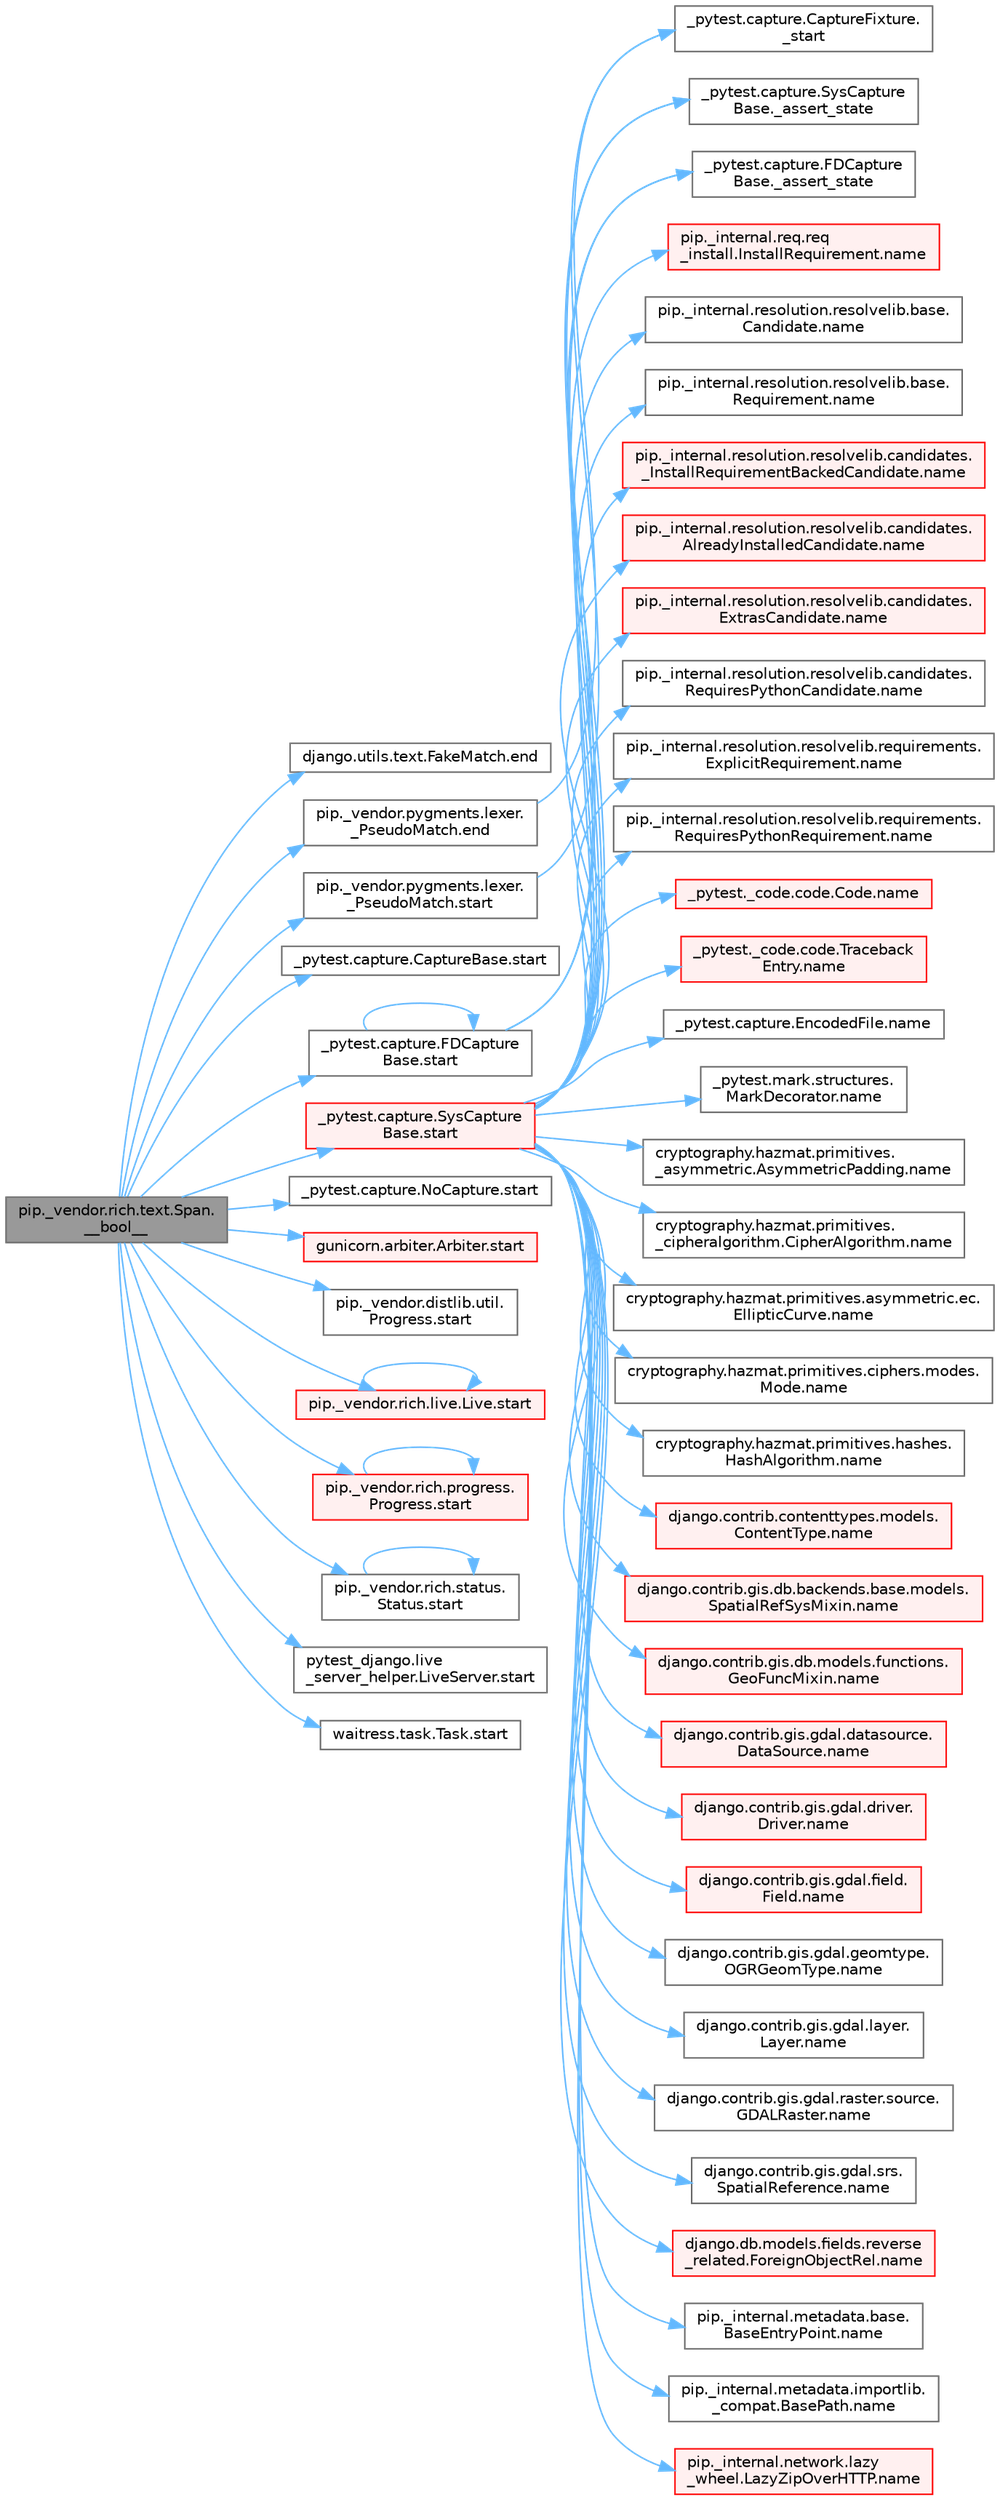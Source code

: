 digraph "pip._vendor.rich.text.Span.__bool__"
{
 // LATEX_PDF_SIZE
  bgcolor="transparent";
  edge [fontname=Helvetica,fontsize=10,labelfontname=Helvetica,labelfontsize=10];
  node [fontname=Helvetica,fontsize=10,shape=box,height=0.2,width=0.4];
  rankdir="LR";
  Node1 [id="Node000001",label="pip._vendor.rich.text.Span.\l__bool__",height=0.2,width=0.4,color="gray40", fillcolor="grey60", style="filled", fontcolor="black",tooltip=" "];
  Node1 -> Node2 [id="edge1_Node000001_Node000002",color="steelblue1",style="solid",tooltip=" "];
  Node2 [id="Node000002",label="django.utils.text.FakeMatch.end",height=0.2,width=0.4,color="grey40", fillcolor="white", style="filled",URL="$classdjango_1_1utils_1_1text_1_1_fake_match.html#aeb1a0bbdd0b2649b96adb2560786a0f2",tooltip=" "];
  Node1 -> Node3 [id="edge2_Node000001_Node000003",color="steelblue1",style="solid",tooltip=" "];
  Node3 [id="Node000003",label="pip._vendor.pygments.lexer.\l_PseudoMatch.end",height=0.2,width=0.4,color="grey40", fillcolor="white", style="filled",URL="$classpip_1_1__vendor_1_1pygments_1_1lexer_1_1___pseudo_match.html#ab690fc51ad8c674078fc4e53b5124f9e",tooltip=" "];
  Node3 -> Node4 [id="edge3_Node000003_Node000004",color="steelblue1",style="solid",tooltip=" "];
  Node4 [id="Node000004",label="_pytest.capture.CaptureFixture.\l_start",height=0.2,width=0.4,color="grey40", fillcolor="white", style="filled",URL="$class__pytest_1_1capture_1_1_capture_fixture.html#af24955a9ae79b3e0988d7b45317bd190",tooltip=" "];
  Node1 -> Node5 [id="edge4_Node000001_Node000005",color="steelblue1",style="solid",tooltip=" "];
  Node5 [id="Node000005",label="_pytest.capture.CaptureBase.start",height=0.2,width=0.4,color="grey40", fillcolor="white", style="filled",URL="$class__pytest_1_1capture_1_1_capture_base.html#aa950255d21f396239be8f4f8ce14e8c9",tooltip=" "];
  Node1 -> Node6 [id="edge5_Node000001_Node000006",color="steelblue1",style="solid",tooltip=" "];
  Node6 [id="Node000006",label="_pytest.capture.FDCapture\lBase.start",height=0.2,width=0.4,color="grey40", fillcolor="white", style="filled",URL="$class__pytest_1_1capture_1_1_f_d_capture_base.html#a2222a82f00c20f3946eaa6d6830b2acb",tooltip=" "];
  Node6 -> Node7 [id="edge6_Node000006_Node000007",color="steelblue1",style="solid",tooltip=" "];
  Node7 [id="Node000007",label="_pytest.capture.FDCapture\lBase._assert_state",height=0.2,width=0.4,color="grey40", fillcolor="white", style="filled",URL="$class__pytest_1_1capture_1_1_f_d_capture_base.html#a971704bfb89c0148c29c743bb0542c42",tooltip=" "];
  Node6 -> Node8 [id="edge7_Node000006_Node000008",color="steelblue1",style="solid",tooltip=" "];
  Node8 [id="Node000008",label="_pytest.capture.SysCapture\lBase._assert_state",height=0.2,width=0.4,color="grey40", fillcolor="white", style="filled",URL="$class__pytest_1_1capture_1_1_sys_capture_base.html#a293507aee8f3b635c10e6f40da524335",tooltip=" "];
  Node6 -> Node6 [id="edge8_Node000006_Node000006",color="steelblue1",style="solid",tooltip=" "];
  Node1 -> Node9 [id="edge9_Node000001_Node000009",color="steelblue1",style="solid",tooltip=" "];
  Node9 [id="Node000009",label="_pytest.capture.NoCapture.start",height=0.2,width=0.4,color="grey40", fillcolor="white", style="filled",URL="$class__pytest_1_1capture_1_1_no_capture.html#a4bf9401cf575894cabf249a3d0d358e1",tooltip=" "];
  Node1 -> Node10 [id="edge10_Node000001_Node000010",color="steelblue1",style="solid",tooltip=" "];
  Node10 [id="Node000010",label="_pytest.capture.SysCapture\lBase.start",height=0.2,width=0.4,color="red", fillcolor="#FFF0F0", style="filled",URL="$class__pytest_1_1capture_1_1_sys_capture_base.html#a6b073e20650b42405958221a49a44f1b",tooltip=" "];
  Node10 -> Node7 [id="edge11_Node000010_Node000007",color="steelblue1",style="solid",tooltip=" "];
  Node10 -> Node8 [id="edge12_Node000010_Node000008",color="steelblue1",style="solid",tooltip=" "];
  Node10 -> Node11 [id="edge13_Node000010_Node000011",color="steelblue1",style="solid",tooltip=" "];
  Node11 [id="Node000011",label="_pytest._code.code.Code.name",height=0.2,width=0.4,color="red", fillcolor="#FFF0F0", style="filled",URL="$class__pytest_1_1__code_1_1code_1_1_code.html#a1f3cbc53ca6df4a1bab12183694b6e78",tooltip=" "];
  Node10 -> Node23 [id="edge14_Node000010_Node000023",color="steelblue1",style="solid",tooltip=" "];
  Node23 [id="Node000023",label="_pytest._code.code.Traceback\lEntry.name",height=0.2,width=0.4,color="red", fillcolor="#FFF0F0", style="filled",URL="$class__pytest_1_1__code_1_1code_1_1_traceback_entry.html#a106b95c0753f41669fbfb8ee4c11ad3d",tooltip=" "];
  Node10 -> Node25 [id="edge15_Node000010_Node000025",color="steelblue1",style="solid",tooltip=" "];
  Node25 [id="Node000025",label="_pytest.capture.EncodedFile.name",height=0.2,width=0.4,color="grey40", fillcolor="white", style="filled",URL="$class__pytest_1_1capture_1_1_encoded_file.html#a738c73b5de21c7261d9e51f71e4f0397",tooltip=" "];
  Node10 -> Node26 [id="edge16_Node000010_Node000026",color="steelblue1",style="solid",tooltip=" "];
  Node26 [id="Node000026",label="_pytest.mark.structures.\lMarkDecorator.name",height=0.2,width=0.4,color="grey40", fillcolor="white", style="filled",URL="$class__pytest_1_1mark_1_1structures_1_1_mark_decorator.html#ae8f66760cda125450e0e3bd38689c72f",tooltip=" "];
  Node10 -> Node27 [id="edge17_Node000010_Node000027",color="steelblue1",style="solid",tooltip=" "];
  Node27 [id="Node000027",label="cryptography.hazmat.primitives.\l_asymmetric.AsymmetricPadding.name",height=0.2,width=0.4,color="grey40", fillcolor="white", style="filled",URL="$classcryptography_1_1hazmat_1_1primitives_1_1__asymmetric_1_1_asymmetric_padding.html#a8f72e8284cb336861a873ed5ce0e39b5",tooltip=" "];
  Node10 -> Node28 [id="edge18_Node000010_Node000028",color="steelblue1",style="solid",tooltip=" "];
  Node28 [id="Node000028",label="cryptography.hazmat.primitives.\l_cipheralgorithm.CipherAlgorithm.name",height=0.2,width=0.4,color="grey40", fillcolor="white", style="filled",URL="$classcryptography_1_1hazmat_1_1primitives_1_1__cipheralgorithm_1_1_cipher_algorithm.html#a50567a5c3388450ab7aa883ab34a1ac7",tooltip=" "];
  Node10 -> Node29 [id="edge19_Node000010_Node000029",color="steelblue1",style="solid",tooltip=" "];
  Node29 [id="Node000029",label="cryptography.hazmat.primitives.asymmetric.ec.\lEllipticCurve.name",height=0.2,width=0.4,color="grey40", fillcolor="white", style="filled",URL="$classcryptography_1_1hazmat_1_1primitives_1_1asymmetric_1_1ec_1_1_elliptic_curve.html#a2775c4e945309a6c7ea33dace1698a60",tooltip=" "];
  Node10 -> Node30 [id="edge20_Node000010_Node000030",color="steelblue1",style="solid",tooltip=" "];
  Node30 [id="Node000030",label="cryptography.hazmat.primitives.ciphers.modes.\lMode.name",height=0.2,width=0.4,color="grey40", fillcolor="white", style="filled",URL="$classcryptography_1_1hazmat_1_1primitives_1_1ciphers_1_1modes_1_1_mode.html#a99d93fd1370a2abbb5bb5cffbd5ff0f7",tooltip=" "];
  Node10 -> Node31 [id="edge21_Node000010_Node000031",color="steelblue1",style="solid",tooltip=" "];
  Node31 [id="Node000031",label="cryptography.hazmat.primitives.hashes.\lHashAlgorithm.name",height=0.2,width=0.4,color="grey40", fillcolor="white", style="filled",URL="$classcryptography_1_1hazmat_1_1primitives_1_1hashes_1_1_hash_algorithm.html#a42c7e1582d9b46a015774af9e5cbbb0b",tooltip=" "];
  Node10 -> Node32 [id="edge22_Node000010_Node000032",color="steelblue1",style="solid",tooltip=" "];
  Node32 [id="Node000032",label="django.contrib.contenttypes.models.\lContentType.name",height=0.2,width=0.4,color="red", fillcolor="#FFF0F0", style="filled",URL="$classdjango_1_1contrib_1_1contenttypes_1_1models_1_1_content_type.html#a305b62f56597bb2e4823dcf5e6ccdcf8",tooltip=" "];
  Node10 -> Node34 [id="edge23_Node000010_Node000034",color="steelblue1",style="solid",tooltip=" "];
  Node34 [id="Node000034",label="django.contrib.gis.db.backends.base.models.\lSpatialRefSysMixin.name",height=0.2,width=0.4,color="red", fillcolor="#FFF0F0", style="filled",URL="$classdjango_1_1contrib_1_1gis_1_1db_1_1backends_1_1base_1_1models_1_1_spatial_ref_sys_mixin.html#a56fe36e786b49160249395f453dd1cab",tooltip=" "];
  Node10 -> Node64 [id="edge24_Node000010_Node000064",color="steelblue1",style="solid",tooltip=" "];
  Node64 [id="Node000064",label="django.contrib.gis.db.models.functions.\lGeoFuncMixin.name",height=0.2,width=0.4,color="red", fillcolor="#FFF0F0", style="filled",URL="$classdjango_1_1contrib_1_1gis_1_1db_1_1models_1_1functions_1_1_geo_func_mixin.html#adeeb6b2c9db337396468712e919af622",tooltip=" "];
  Node10 -> Node65 [id="edge25_Node000010_Node000065",color="steelblue1",style="solid",tooltip=" "];
  Node65 [id="Node000065",label="django.contrib.gis.gdal.datasource.\lDataSource.name",height=0.2,width=0.4,color="red", fillcolor="#FFF0F0", style="filled",URL="$classdjango_1_1contrib_1_1gis_1_1gdal_1_1datasource_1_1_data_source.html#aaa98728c7ef6f4d96c689550e8af3ed5",tooltip=" "];
  Node10 -> Node79 [id="edge26_Node000010_Node000079",color="steelblue1",style="solid",tooltip=" "];
  Node79 [id="Node000079",label="django.contrib.gis.gdal.driver.\lDriver.name",height=0.2,width=0.4,color="red", fillcolor="#FFF0F0", style="filled",URL="$classdjango_1_1contrib_1_1gis_1_1gdal_1_1driver_1_1_driver.html#aaa5d4d1b9fd762839db84d1e56e36b7f",tooltip=" "];
  Node10 -> Node80 [id="edge27_Node000010_Node000080",color="steelblue1",style="solid",tooltip=" "];
  Node80 [id="Node000080",label="django.contrib.gis.gdal.field.\lField.name",height=0.2,width=0.4,color="red", fillcolor="#FFF0F0", style="filled",URL="$classdjango_1_1contrib_1_1gis_1_1gdal_1_1field_1_1_field.html#a28a3b0af5006d5abf34d5b1497011368",tooltip=" "];
  Node10 -> Node81 [id="edge28_Node000010_Node000081",color="steelblue1",style="solid",tooltip=" "];
  Node81 [id="Node000081",label="django.contrib.gis.gdal.geomtype.\lOGRGeomType.name",height=0.2,width=0.4,color="grey40", fillcolor="white", style="filled",URL="$classdjango_1_1contrib_1_1gis_1_1gdal_1_1geomtype_1_1_o_g_r_geom_type.html#a719b3100682ab8df79fd8a2484163b8e",tooltip=" "];
  Node10 -> Node82 [id="edge29_Node000010_Node000082",color="steelblue1",style="solid",tooltip=" "];
  Node82 [id="Node000082",label="django.contrib.gis.gdal.layer.\lLayer.name",height=0.2,width=0.4,color="grey40", fillcolor="white", style="filled",URL="$classdjango_1_1contrib_1_1gis_1_1gdal_1_1layer_1_1_layer.html#a53791d8e2fe8b1ca86b426a625e7d66c",tooltip=" "];
  Node10 -> Node83 [id="edge30_Node000010_Node000083",color="steelblue1",style="solid",tooltip=" "];
  Node83 [id="Node000083",label="django.contrib.gis.gdal.raster.source.\lGDALRaster.name",height=0.2,width=0.4,color="grey40", fillcolor="white", style="filled",URL="$classdjango_1_1contrib_1_1gis_1_1gdal_1_1raster_1_1source_1_1_g_d_a_l_raster.html#a6cca2a8eca0ab4ff2e89f0f0cce590d1",tooltip=" "];
  Node10 -> Node84 [id="edge31_Node000010_Node000084",color="steelblue1",style="solid",tooltip=" "];
  Node84 [id="Node000084",label="django.contrib.gis.gdal.srs.\lSpatialReference.name",height=0.2,width=0.4,color="grey40", fillcolor="white", style="filled",URL="$classdjango_1_1contrib_1_1gis_1_1gdal_1_1srs_1_1_spatial_reference.html#ac2c9d37b41ae1a91ca63a7046590d603",tooltip=" "];
  Node10 -> Node85 [id="edge32_Node000010_Node000085",color="steelblue1",style="solid",tooltip=" "];
  Node85 [id="Node000085",label="django.db.models.fields.reverse\l_related.ForeignObjectRel.name",height=0.2,width=0.4,color="red", fillcolor="#FFF0F0", style="filled",URL="$classdjango_1_1db_1_1models_1_1fields_1_1reverse__related_1_1_foreign_object_rel.html#a5c0c2387142987d2c9582e677e90b5d7",tooltip=" "];
  Node10 -> Node396 [id="edge33_Node000010_Node000396",color="steelblue1",style="solid",tooltip=" "];
  Node396 [id="Node000396",label="pip._internal.metadata.base.\lBaseEntryPoint.name",height=0.2,width=0.4,color="grey40", fillcolor="white", style="filled",URL="$classpip_1_1__internal_1_1metadata_1_1base_1_1_base_entry_point.html#acd0c7299966258aeb0876da26520233d",tooltip=" "];
  Node10 -> Node397 [id="edge34_Node000010_Node000397",color="steelblue1",style="solid",tooltip=" "];
  Node397 [id="Node000397",label="pip._internal.metadata.importlib.\l_compat.BasePath.name",height=0.2,width=0.4,color="grey40", fillcolor="white", style="filled",URL="$classpip_1_1__internal_1_1metadata_1_1importlib_1_1__compat_1_1_base_path.html#aa5b4e00be6be00e1bd599909ae50bc00",tooltip=" "];
  Node10 -> Node398 [id="edge35_Node000010_Node000398",color="steelblue1",style="solid",tooltip=" "];
  Node398 [id="Node000398",label="pip._internal.network.lazy\l_wheel.LazyZipOverHTTP.name",height=0.2,width=0.4,color="red", fillcolor="#FFF0F0", style="filled",URL="$classpip_1_1__internal_1_1network_1_1lazy__wheel_1_1_lazy_zip_over_h_t_t_p.html#a59403bb703d375caa6c1dda7573257a1",tooltip=" "];
  Node10 -> Node399 [id="edge36_Node000010_Node000399",color="steelblue1",style="solid",tooltip=" "];
  Node399 [id="Node000399",label="pip._internal.req.req\l_install.InstallRequirement.name",height=0.2,width=0.4,color="red", fillcolor="#FFF0F0", style="filled",URL="$classpip_1_1__internal_1_1req_1_1req__install_1_1_install_requirement.html#a6b019e16ae98576ae64c68e0f5824e34",tooltip=" "];
  Node10 -> Node407 [id="edge37_Node000010_Node000407",color="steelblue1",style="solid",tooltip=" "];
  Node407 [id="Node000407",label="pip._internal.resolution.resolvelib.base.\lCandidate.name",height=0.2,width=0.4,color="grey40", fillcolor="white", style="filled",URL="$classpip_1_1__internal_1_1resolution_1_1resolvelib_1_1base_1_1_candidate.html#a7000e68e912182072a011f9df0c142ee",tooltip=" "];
  Node10 -> Node408 [id="edge38_Node000010_Node000408",color="steelblue1",style="solid",tooltip=" "];
  Node408 [id="Node000408",label="pip._internal.resolution.resolvelib.base.\lRequirement.name",height=0.2,width=0.4,color="grey40", fillcolor="white", style="filled",URL="$classpip_1_1__internal_1_1resolution_1_1resolvelib_1_1base_1_1_requirement.html#a013752876d4b3521f3a087987b443d90",tooltip=" "];
  Node10 -> Node409 [id="edge39_Node000010_Node000409",color="steelblue1",style="solid",tooltip=" "];
  Node409 [id="Node000409",label="pip._internal.resolution.resolvelib.candidates.\l_InstallRequirementBackedCandidate.name",height=0.2,width=0.4,color="red", fillcolor="#FFF0F0", style="filled",URL="$classpip_1_1__internal_1_1resolution_1_1resolvelib_1_1candidates_1_1___install_requirement_backed_candidate.html#a1538a825241b855a4abf51d6bf616cde",tooltip=" "];
  Node10 -> Node493 [id="edge40_Node000010_Node000493",color="steelblue1",style="solid",tooltip=" "];
  Node493 [id="Node000493",label="pip._internal.resolution.resolvelib.candidates.\lAlreadyInstalledCandidate.name",height=0.2,width=0.4,color="red", fillcolor="#FFF0F0", style="filled",URL="$classpip_1_1__internal_1_1resolution_1_1resolvelib_1_1candidates_1_1_already_installed_candidate.html#a0f4ae3f092daa140dc8bda04e8d0f2d0",tooltip=" "];
  Node10 -> Node494 [id="edge41_Node000010_Node000494",color="steelblue1",style="solid",tooltip=" "];
  Node494 [id="Node000494",label="pip._internal.resolution.resolvelib.candidates.\lExtrasCandidate.name",height=0.2,width=0.4,color="red", fillcolor="#FFF0F0", style="filled",URL="$classpip_1_1__internal_1_1resolution_1_1resolvelib_1_1candidates_1_1_extras_candidate.html#a6e13b1ab724cd7af8b22cadb37352b31",tooltip=" "];
  Node10 -> Node532 [id="edge42_Node000010_Node000532",color="steelblue1",style="solid",tooltip=" "];
  Node532 [id="Node000532",label="pip._internal.resolution.resolvelib.candidates.\lRequiresPythonCandidate.name",height=0.2,width=0.4,color="grey40", fillcolor="white", style="filled",URL="$classpip_1_1__internal_1_1resolution_1_1resolvelib_1_1candidates_1_1_requires_python_candidate.html#aeff13058676b07d1b67feed53749d838",tooltip=" "];
  Node10 -> Node533 [id="edge43_Node000010_Node000533",color="steelblue1",style="solid",tooltip=" "];
  Node533 [id="Node000533",label="pip._internal.resolution.resolvelib.requirements.\lExplicitRequirement.name",height=0.2,width=0.4,color="grey40", fillcolor="white", style="filled",URL="$classpip_1_1__internal_1_1resolution_1_1resolvelib_1_1requirements_1_1_explicit_requirement.html#a3e8f9b07c17be864b1a90cc2f5e87b35",tooltip=" "];
  Node10 -> Node534 [id="edge44_Node000010_Node000534",color="steelblue1",style="solid",tooltip=" "];
  Node534 [id="Node000534",label="pip._internal.resolution.resolvelib.requirements.\lRequiresPythonRequirement.name",height=0.2,width=0.4,color="grey40", fillcolor="white", style="filled",URL="$classpip_1_1__internal_1_1resolution_1_1resolvelib_1_1requirements_1_1_requires_python_requirement.html#ac555e717a97ebb38cb2ad735939cf8b8",tooltip=" "];
  Node1 -> Node1438 [id="edge45_Node000001_Node001438",color="steelblue1",style="solid",tooltip=" "];
  Node1438 [id="Node001438",label="gunicorn.arbiter.Arbiter.start",height=0.2,width=0.4,color="red", fillcolor="#FFF0F0", style="filled",URL="$classgunicorn_1_1arbiter_1_1_arbiter.html#a9abc475f491622dde84515bdde802f2e",tooltip=" "];
  Node1 -> Node3764 [id="edge46_Node000001_Node003764",color="steelblue1",style="solid",tooltip=" "];
  Node3764 [id="Node003764",label="pip._vendor.distlib.util.\lProgress.start",height=0.2,width=0.4,color="grey40", fillcolor="white", style="filled",URL="$classpip_1_1__vendor_1_1distlib_1_1util_1_1_progress.html#ac37fb847f1e87d43ede785ef076f64c4",tooltip=" "];
  Node1 -> Node3765 [id="edge47_Node000001_Node003765",color="steelblue1",style="solid",tooltip=" "];
  Node3765 [id="Node003765",label="pip._vendor.pygments.lexer.\l_PseudoMatch.start",height=0.2,width=0.4,color="grey40", fillcolor="white", style="filled",URL="$classpip_1_1__vendor_1_1pygments_1_1lexer_1_1___pseudo_match.html#a0dab1b29c0e2ed959d3494125b5a1bdc",tooltip=" "];
  Node3765 -> Node4 [id="edge48_Node003765_Node000004",color="steelblue1",style="solid",tooltip=" "];
  Node1 -> Node3766 [id="edge49_Node000001_Node003766",color="steelblue1",style="solid",tooltip=" "];
  Node3766 [id="Node003766",label="pip._vendor.rich.live.Live.start",height=0.2,width=0.4,color="red", fillcolor="#FFF0F0", style="filled",URL="$classpip_1_1__vendor_1_1rich_1_1live_1_1_live.html#a7216ec35a1494a83ed749407ef4e0c40",tooltip=" "];
  Node3766 -> Node3766 [id="edge50_Node003766_Node003766",color="steelblue1",style="solid",tooltip=" "];
  Node1 -> Node3768 [id="edge51_Node000001_Node003768",color="steelblue1",style="solid",tooltip=" "];
  Node3768 [id="Node003768",label="pip._vendor.rich.progress.\lProgress.start",height=0.2,width=0.4,color="red", fillcolor="#FFF0F0", style="filled",URL="$classpip_1_1__vendor_1_1rich_1_1progress_1_1_progress.html#ad90c9b221cd715a310f6421a8fbe9f91",tooltip=" "];
  Node3768 -> Node3768 [id="edge52_Node003768_Node003768",color="steelblue1",style="solid",tooltip=" "];
  Node1 -> Node3769 [id="edge53_Node000001_Node003769",color="steelblue1",style="solid",tooltip=" "];
  Node3769 [id="Node003769",label="pip._vendor.rich.status.\lStatus.start",height=0.2,width=0.4,color="grey40", fillcolor="white", style="filled",URL="$classpip_1_1__vendor_1_1rich_1_1status_1_1_status.html#a154230e1d72001e5b9423fe730477b50",tooltip=" "];
  Node3769 -> Node3769 [id="edge54_Node003769_Node003769",color="steelblue1",style="solid",tooltip=" "];
  Node1 -> Node3770 [id="edge55_Node000001_Node003770",color="steelblue1",style="solid",tooltip=" "];
  Node3770 [id="Node003770",label="pytest_django.live\l_server_helper.LiveServer.start",height=0.2,width=0.4,color="grey40", fillcolor="white", style="filled",URL="$classpytest__django_1_1live__server__helper_1_1_live_server.html#ae32345838ccb36ae81fa401897eff92e",tooltip=" "];
  Node1 -> Node3771 [id="edge56_Node000001_Node003771",color="steelblue1",style="solid",tooltip=" "];
  Node3771 [id="Node003771",label="waitress.task.Task.start",height=0.2,width=0.4,color="grey40", fillcolor="white", style="filled",URL="$classwaitress_1_1task_1_1_task.html#a956f0158d2b92d49063e889441143f99",tooltip=" "];
}
